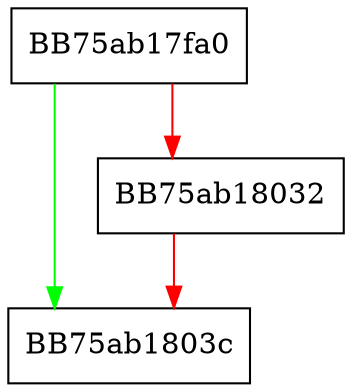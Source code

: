 digraph AddDnsBlockListDomain {
  node [shape="box"];
  graph [splines=ortho];
  BB75ab17fa0 -> BB75ab1803c [color="green"];
  BB75ab17fa0 -> BB75ab18032 [color="red"];
  BB75ab18032 -> BB75ab1803c [color="red"];
}